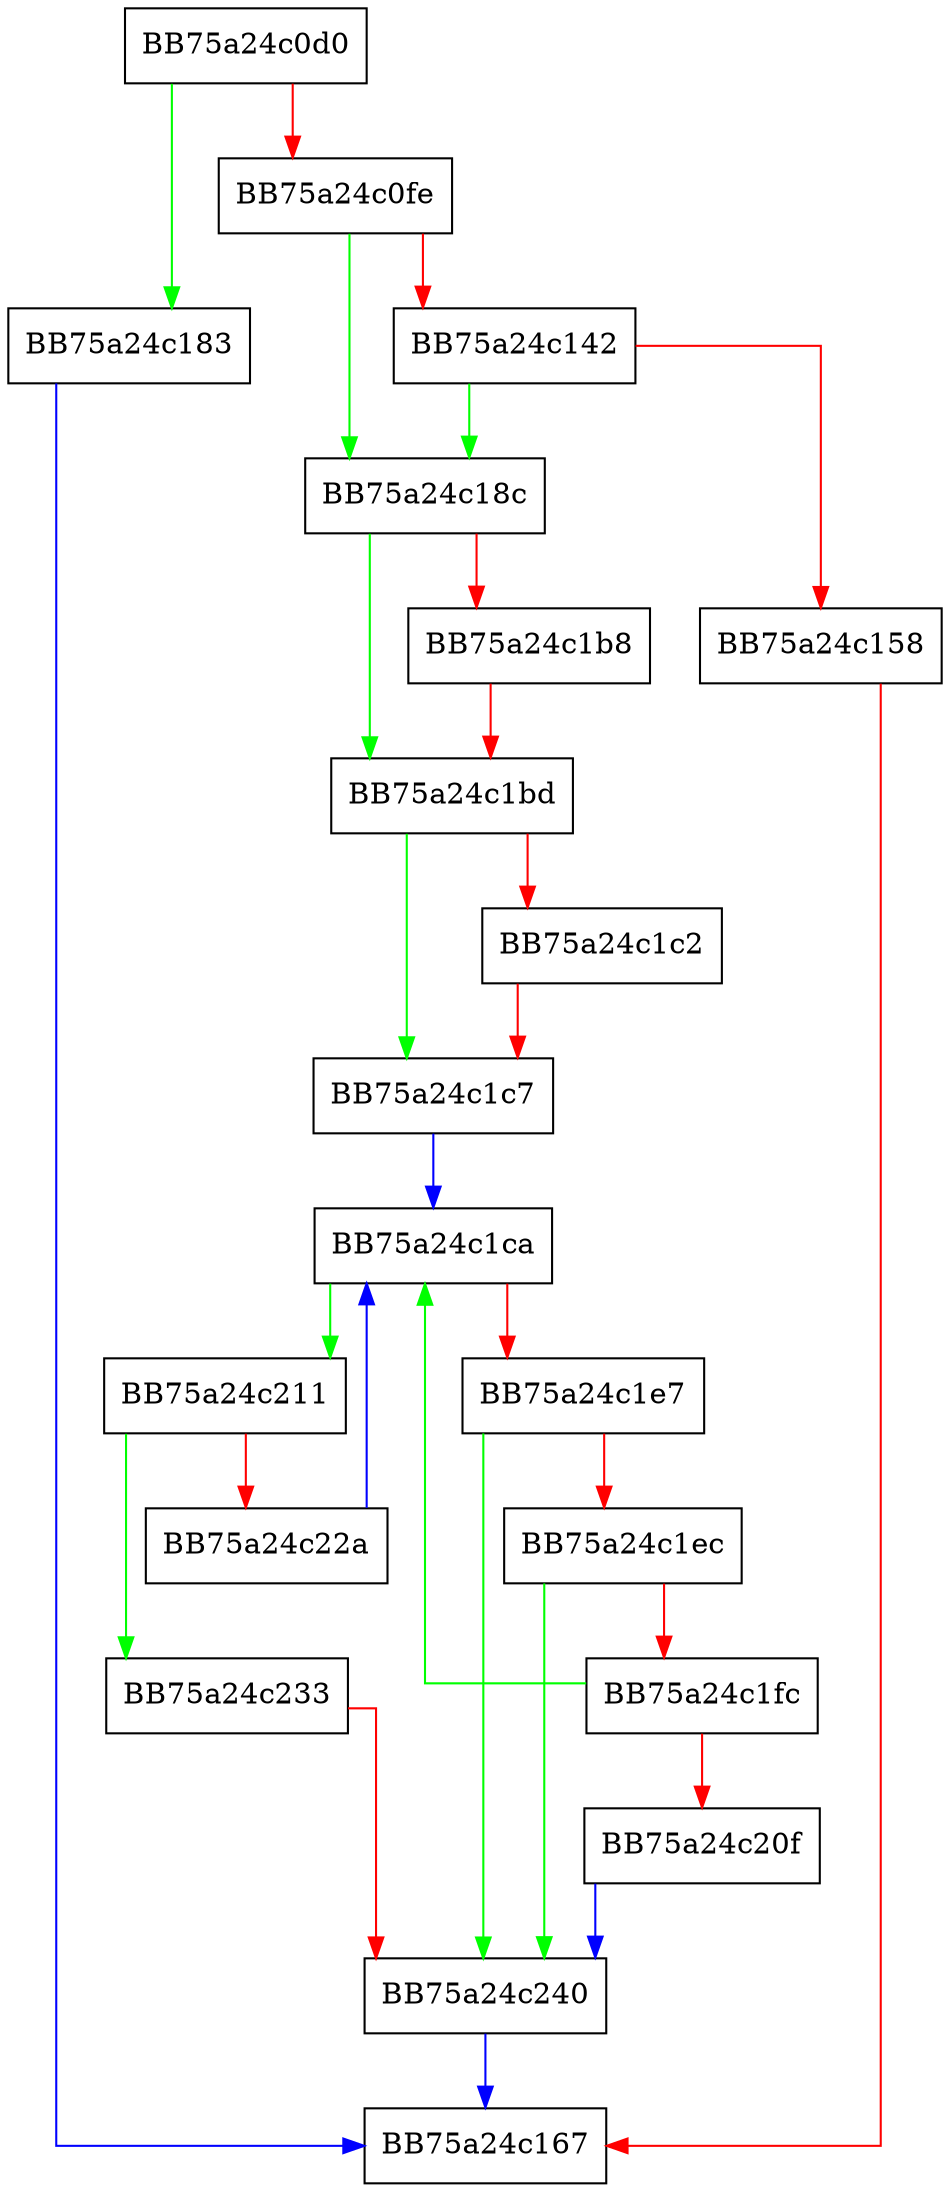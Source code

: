 digraph Next {
  node [shape="box"];
  graph [splines=ortho];
  BB75a24c0d0 -> BB75a24c183 [color="green"];
  BB75a24c0d0 -> BB75a24c0fe [color="red"];
  BB75a24c0fe -> BB75a24c18c [color="green"];
  BB75a24c0fe -> BB75a24c142 [color="red"];
  BB75a24c142 -> BB75a24c18c [color="green"];
  BB75a24c142 -> BB75a24c158 [color="red"];
  BB75a24c158 -> BB75a24c167 [color="red"];
  BB75a24c183 -> BB75a24c167 [color="blue"];
  BB75a24c18c -> BB75a24c1bd [color="green"];
  BB75a24c18c -> BB75a24c1b8 [color="red"];
  BB75a24c1b8 -> BB75a24c1bd [color="red"];
  BB75a24c1bd -> BB75a24c1c7 [color="green"];
  BB75a24c1bd -> BB75a24c1c2 [color="red"];
  BB75a24c1c2 -> BB75a24c1c7 [color="red"];
  BB75a24c1c7 -> BB75a24c1ca [color="blue"];
  BB75a24c1ca -> BB75a24c211 [color="green"];
  BB75a24c1ca -> BB75a24c1e7 [color="red"];
  BB75a24c1e7 -> BB75a24c240 [color="green"];
  BB75a24c1e7 -> BB75a24c1ec [color="red"];
  BB75a24c1ec -> BB75a24c240 [color="green"];
  BB75a24c1ec -> BB75a24c1fc [color="red"];
  BB75a24c1fc -> BB75a24c1ca [color="green"];
  BB75a24c1fc -> BB75a24c20f [color="red"];
  BB75a24c20f -> BB75a24c240 [color="blue"];
  BB75a24c211 -> BB75a24c233 [color="green"];
  BB75a24c211 -> BB75a24c22a [color="red"];
  BB75a24c22a -> BB75a24c1ca [color="blue"];
  BB75a24c233 -> BB75a24c240 [color="red"];
  BB75a24c240 -> BB75a24c167 [color="blue"];
}